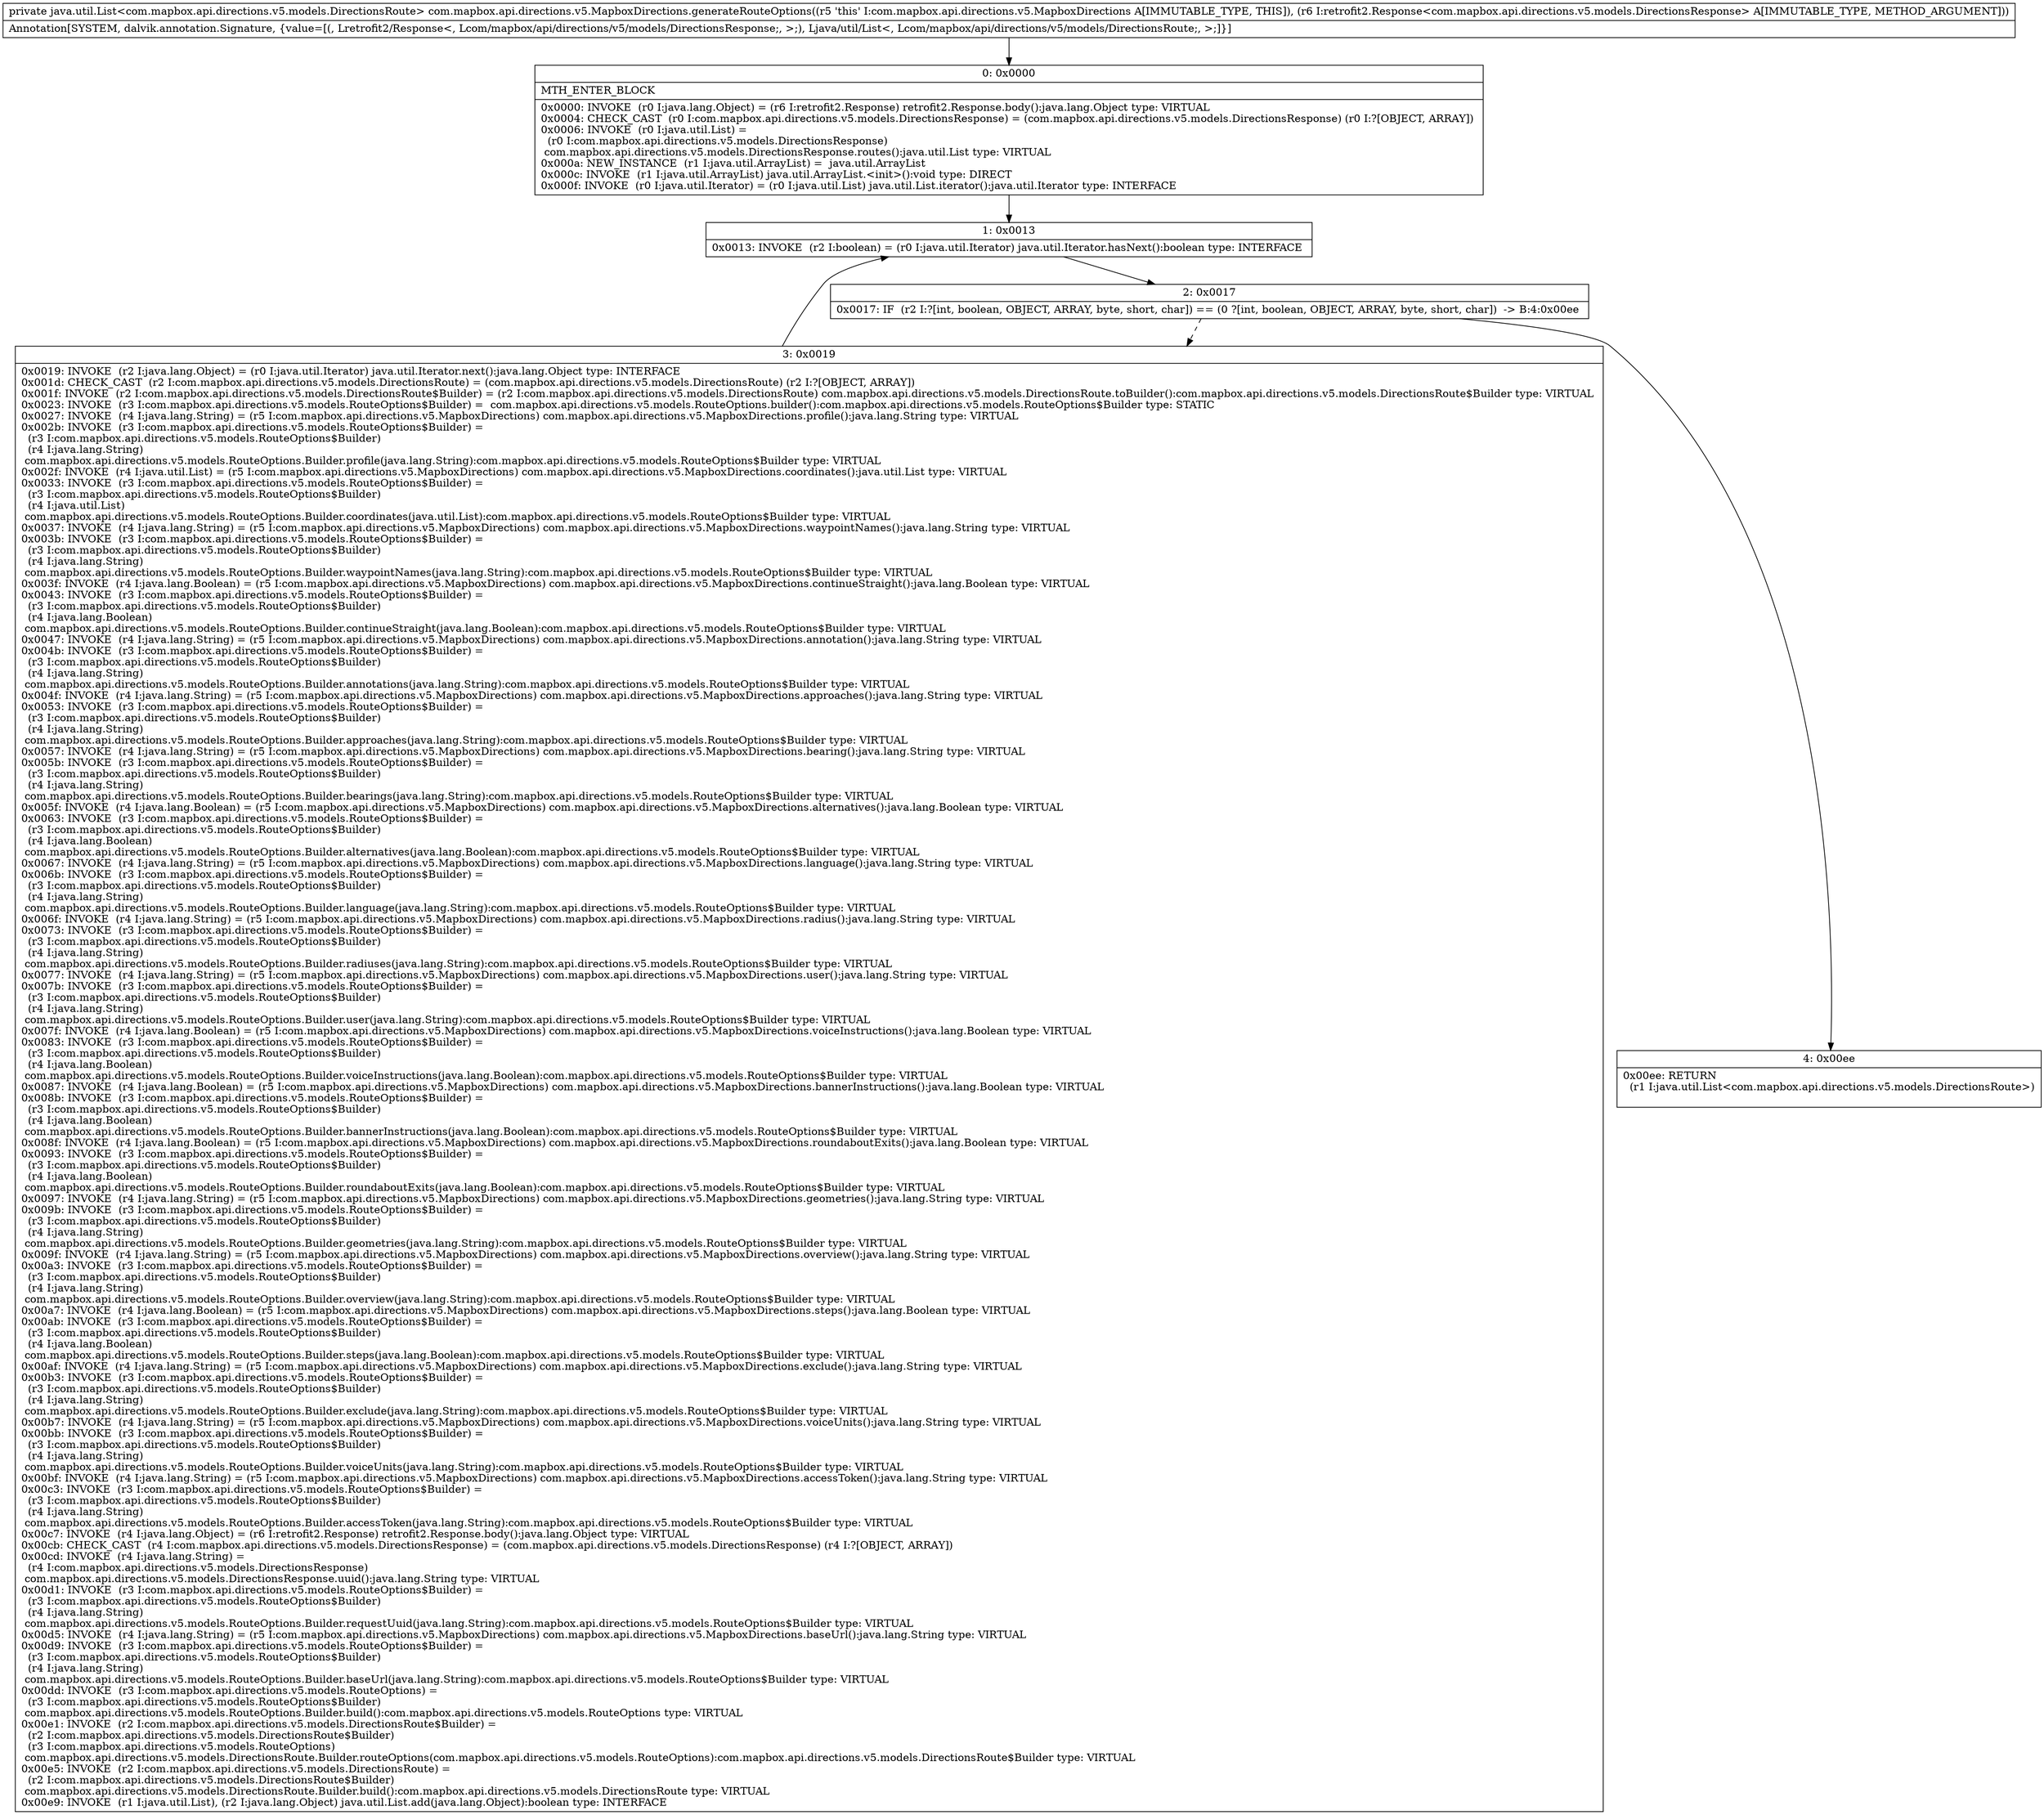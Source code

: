 digraph "CFG forcom.mapbox.api.directions.v5.MapboxDirections.generateRouteOptions(Lretrofit2\/Response;)Ljava\/util\/List;" {
Node_0 [shape=record,label="{0\:\ 0x0000|MTH_ENTER_BLOCK\l|0x0000: INVOKE  (r0 I:java.lang.Object) = (r6 I:retrofit2.Response) retrofit2.Response.body():java.lang.Object type: VIRTUAL \l0x0004: CHECK_CAST  (r0 I:com.mapbox.api.directions.v5.models.DirectionsResponse) = (com.mapbox.api.directions.v5.models.DirectionsResponse) (r0 I:?[OBJECT, ARRAY]) \l0x0006: INVOKE  (r0 I:java.util.List) = \l  (r0 I:com.mapbox.api.directions.v5.models.DirectionsResponse)\l com.mapbox.api.directions.v5.models.DirectionsResponse.routes():java.util.List type: VIRTUAL \l0x000a: NEW_INSTANCE  (r1 I:java.util.ArrayList) =  java.util.ArrayList \l0x000c: INVOKE  (r1 I:java.util.ArrayList) java.util.ArrayList.\<init\>():void type: DIRECT \l0x000f: INVOKE  (r0 I:java.util.Iterator) = (r0 I:java.util.List) java.util.List.iterator():java.util.Iterator type: INTERFACE \l}"];
Node_1 [shape=record,label="{1\:\ 0x0013|0x0013: INVOKE  (r2 I:boolean) = (r0 I:java.util.Iterator) java.util.Iterator.hasNext():boolean type: INTERFACE \l}"];
Node_2 [shape=record,label="{2\:\ 0x0017|0x0017: IF  (r2 I:?[int, boolean, OBJECT, ARRAY, byte, short, char]) == (0 ?[int, boolean, OBJECT, ARRAY, byte, short, char])  \-\> B:4:0x00ee \l}"];
Node_3 [shape=record,label="{3\:\ 0x0019|0x0019: INVOKE  (r2 I:java.lang.Object) = (r0 I:java.util.Iterator) java.util.Iterator.next():java.lang.Object type: INTERFACE \l0x001d: CHECK_CAST  (r2 I:com.mapbox.api.directions.v5.models.DirectionsRoute) = (com.mapbox.api.directions.v5.models.DirectionsRoute) (r2 I:?[OBJECT, ARRAY]) \l0x001f: INVOKE  (r2 I:com.mapbox.api.directions.v5.models.DirectionsRoute$Builder) = (r2 I:com.mapbox.api.directions.v5.models.DirectionsRoute) com.mapbox.api.directions.v5.models.DirectionsRoute.toBuilder():com.mapbox.api.directions.v5.models.DirectionsRoute$Builder type: VIRTUAL \l0x0023: INVOKE  (r3 I:com.mapbox.api.directions.v5.models.RouteOptions$Builder) =  com.mapbox.api.directions.v5.models.RouteOptions.builder():com.mapbox.api.directions.v5.models.RouteOptions$Builder type: STATIC \l0x0027: INVOKE  (r4 I:java.lang.String) = (r5 I:com.mapbox.api.directions.v5.MapboxDirections) com.mapbox.api.directions.v5.MapboxDirections.profile():java.lang.String type: VIRTUAL \l0x002b: INVOKE  (r3 I:com.mapbox.api.directions.v5.models.RouteOptions$Builder) = \l  (r3 I:com.mapbox.api.directions.v5.models.RouteOptions$Builder)\l  (r4 I:java.lang.String)\l com.mapbox.api.directions.v5.models.RouteOptions.Builder.profile(java.lang.String):com.mapbox.api.directions.v5.models.RouteOptions$Builder type: VIRTUAL \l0x002f: INVOKE  (r4 I:java.util.List) = (r5 I:com.mapbox.api.directions.v5.MapboxDirections) com.mapbox.api.directions.v5.MapboxDirections.coordinates():java.util.List type: VIRTUAL \l0x0033: INVOKE  (r3 I:com.mapbox.api.directions.v5.models.RouteOptions$Builder) = \l  (r3 I:com.mapbox.api.directions.v5.models.RouteOptions$Builder)\l  (r4 I:java.util.List)\l com.mapbox.api.directions.v5.models.RouteOptions.Builder.coordinates(java.util.List):com.mapbox.api.directions.v5.models.RouteOptions$Builder type: VIRTUAL \l0x0037: INVOKE  (r4 I:java.lang.String) = (r5 I:com.mapbox.api.directions.v5.MapboxDirections) com.mapbox.api.directions.v5.MapboxDirections.waypointNames():java.lang.String type: VIRTUAL \l0x003b: INVOKE  (r3 I:com.mapbox.api.directions.v5.models.RouteOptions$Builder) = \l  (r3 I:com.mapbox.api.directions.v5.models.RouteOptions$Builder)\l  (r4 I:java.lang.String)\l com.mapbox.api.directions.v5.models.RouteOptions.Builder.waypointNames(java.lang.String):com.mapbox.api.directions.v5.models.RouteOptions$Builder type: VIRTUAL \l0x003f: INVOKE  (r4 I:java.lang.Boolean) = (r5 I:com.mapbox.api.directions.v5.MapboxDirections) com.mapbox.api.directions.v5.MapboxDirections.continueStraight():java.lang.Boolean type: VIRTUAL \l0x0043: INVOKE  (r3 I:com.mapbox.api.directions.v5.models.RouteOptions$Builder) = \l  (r3 I:com.mapbox.api.directions.v5.models.RouteOptions$Builder)\l  (r4 I:java.lang.Boolean)\l com.mapbox.api.directions.v5.models.RouteOptions.Builder.continueStraight(java.lang.Boolean):com.mapbox.api.directions.v5.models.RouteOptions$Builder type: VIRTUAL \l0x0047: INVOKE  (r4 I:java.lang.String) = (r5 I:com.mapbox.api.directions.v5.MapboxDirections) com.mapbox.api.directions.v5.MapboxDirections.annotation():java.lang.String type: VIRTUAL \l0x004b: INVOKE  (r3 I:com.mapbox.api.directions.v5.models.RouteOptions$Builder) = \l  (r3 I:com.mapbox.api.directions.v5.models.RouteOptions$Builder)\l  (r4 I:java.lang.String)\l com.mapbox.api.directions.v5.models.RouteOptions.Builder.annotations(java.lang.String):com.mapbox.api.directions.v5.models.RouteOptions$Builder type: VIRTUAL \l0x004f: INVOKE  (r4 I:java.lang.String) = (r5 I:com.mapbox.api.directions.v5.MapboxDirections) com.mapbox.api.directions.v5.MapboxDirections.approaches():java.lang.String type: VIRTUAL \l0x0053: INVOKE  (r3 I:com.mapbox.api.directions.v5.models.RouteOptions$Builder) = \l  (r3 I:com.mapbox.api.directions.v5.models.RouteOptions$Builder)\l  (r4 I:java.lang.String)\l com.mapbox.api.directions.v5.models.RouteOptions.Builder.approaches(java.lang.String):com.mapbox.api.directions.v5.models.RouteOptions$Builder type: VIRTUAL \l0x0057: INVOKE  (r4 I:java.lang.String) = (r5 I:com.mapbox.api.directions.v5.MapboxDirections) com.mapbox.api.directions.v5.MapboxDirections.bearing():java.lang.String type: VIRTUAL \l0x005b: INVOKE  (r3 I:com.mapbox.api.directions.v5.models.RouteOptions$Builder) = \l  (r3 I:com.mapbox.api.directions.v5.models.RouteOptions$Builder)\l  (r4 I:java.lang.String)\l com.mapbox.api.directions.v5.models.RouteOptions.Builder.bearings(java.lang.String):com.mapbox.api.directions.v5.models.RouteOptions$Builder type: VIRTUAL \l0x005f: INVOKE  (r4 I:java.lang.Boolean) = (r5 I:com.mapbox.api.directions.v5.MapboxDirections) com.mapbox.api.directions.v5.MapboxDirections.alternatives():java.lang.Boolean type: VIRTUAL \l0x0063: INVOKE  (r3 I:com.mapbox.api.directions.v5.models.RouteOptions$Builder) = \l  (r3 I:com.mapbox.api.directions.v5.models.RouteOptions$Builder)\l  (r4 I:java.lang.Boolean)\l com.mapbox.api.directions.v5.models.RouteOptions.Builder.alternatives(java.lang.Boolean):com.mapbox.api.directions.v5.models.RouteOptions$Builder type: VIRTUAL \l0x0067: INVOKE  (r4 I:java.lang.String) = (r5 I:com.mapbox.api.directions.v5.MapboxDirections) com.mapbox.api.directions.v5.MapboxDirections.language():java.lang.String type: VIRTUAL \l0x006b: INVOKE  (r3 I:com.mapbox.api.directions.v5.models.RouteOptions$Builder) = \l  (r3 I:com.mapbox.api.directions.v5.models.RouteOptions$Builder)\l  (r4 I:java.lang.String)\l com.mapbox.api.directions.v5.models.RouteOptions.Builder.language(java.lang.String):com.mapbox.api.directions.v5.models.RouteOptions$Builder type: VIRTUAL \l0x006f: INVOKE  (r4 I:java.lang.String) = (r5 I:com.mapbox.api.directions.v5.MapboxDirections) com.mapbox.api.directions.v5.MapboxDirections.radius():java.lang.String type: VIRTUAL \l0x0073: INVOKE  (r3 I:com.mapbox.api.directions.v5.models.RouteOptions$Builder) = \l  (r3 I:com.mapbox.api.directions.v5.models.RouteOptions$Builder)\l  (r4 I:java.lang.String)\l com.mapbox.api.directions.v5.models.RouteOptions.Builder.radiuses(java.lang.String):com.mapbox.api.directions.v5.models.RouteOptions$Builder type: VIRTUAL \l0x0077: INVOKE  (r4 I:java.lang.String) = (r5 I:com.mapbox.api.directions.v5.MapboxDirections) com.mapbox.api.directions.v5.MapboxDirections.user():java.lang.String type: VIRTUAL \l0x007b: INVOKE  (r3 I:com.mapbox.api.directions.v5.models.RouteOptions$Builder) = \l  (r3 I:com.mapbox.api.directions.v5.models.RouteOptions$Builder)\l  (r4 I:java.lang.String)\l com.mapbox.api.directions.v5.models.RouteOptions.Builder.user(java.lang.String):com.mapbox.api.directions.v5.models.RouteOptions$Builder type: VIRTUAL \l0x007f: INVOKE  (r4 I:java.lang.Boolean) = (r5 I:com.mapbox.api.directions.v5.MapboxDirections) com.mapbox.api.directions.v5.MapboxDirections.voiceInstructions():java.lang.Boolean type: VIRTUAL \l0x0083: INVOKE  (r3 I:com.mapbox.api.directions.v5.models.RouteOptions$Builder) = \l  (r3 I:com.mapbox.api.directions.v5.models.RouteOptions$Builder)\l  (r4 I:java.lang.Boolean)\l com.mapbox.api.directions.v5.models.RouteOptions.Builder.voiceInstructions(java.lang.Boolean):com.mapbox.api.directions.v5.models.RouteOptions$Builder type: VIRTUAL \l0x0087: INVOKE  (r4 I:java.lang.Boolean) = (r5 I:com.mapbox.api.directions.v5.MapboxDirections) com.mapbox.api.directions.v5.MapboxDirections.bannerInstructions():java.lang.Boolean type: VIRTUAL \l0x008b: INVOKE  (r3 I:com.mapbox.api.directions.v5.models.RouteOptions$Builder) = \l  (r3 I:com.mapbox.api.directions.v5.models.RouteOptions$Builder)\l  (r4 I:java.lang.Boolean)\l com.mapbox.api.directions.v5.models.RouteOptions.Builder.bannerInstructions(java.lang.Boolean):com.mapbox.api.directions.v5.models.RouteOptions$Builder type: VIRTUAL \l0x008f: INVOKE  (r4 I:java.lang.Boolean) = (r5 I:com.mapbox.api.directions.v5.MapboxDirections) com.mapbox.api.directions.v5.MapboxDirections.roundaboutExits():java.lang.Boolean type: VIRTUAL \l0x0093: INVOKE  (r3 I:com.mapbox.api.directions.v5.models.RouteOptions$Builder) = \l  (r3 I:com.mapbox.api.directions.v5.models.RouteOptions$Builder)\l  (r4 I:java.lang.Boolean)\l com.mapbox.api.directions.v5.models.RouteOptions.Builder.roundaboutExits(java.lang.Boolean):com.mapbox.api.directions.v5.models.RouteOptions$Builder type: VIRTUAL \l0x0097: INVOKE  (r4 I:java.lang.String) = (r5 I:com.mapbox.api.directions.v5.MapboxDirections) com.mapbox.api.directions.v5.MapboxDirections.geometries():java.lang.String type: VIRTUAL \l0x009b: INVOKE  (r3 I:com.mapbox.api.directions.v5.models.RouteOptions$Builder) = \l  (r3 I:com.mapbox.api.directions.v5.models.RouteOptions$Builder)\l  (r4 I:java.lang.String)\l com.mapbox.api.directions.v5.models.RouteOptions.Builder.geometries(java.lang.String):com.mapbox.api.directions.v5.models.RouteOptions$Builder type: VIRTUAL \l0x009f: INVOKE  (r4 I:java.lang.String) = (r5 I:com.mapbox.api.directions.v5.MapboxDirections) com.mapbox.api.directions.v5.MapboxDirections.overview():java.lang.String type: VIRTUAL \l0x00a3: INVOKE  (r3 I:com.mapbox.api.directions.v5.models.RouteOptions$Builder) = \l  (r3 I:com.mapbox.api.directions.v5.models.RouteOptions$Builder)\l  (r4 I:java.lang.String)\l com.mapbox.api.directions.v5.models.RouteOptions.Builder.overview(java.lang.String):com.mapbox.api.directions.v5.models.RouteOptions$Builder type: VIRTUAL \l0x00a7: INVOKE  (r4 I:java.lang.Boolean) = (r5 I:com.mapbox.api.directions.v5.MapboxDirections) com.mapbox.api.directions.v5.MapboxDirections.steps():java.lang.Boolean type: VIRTUAL \l0x00ab: INVOKE  (r3 I:com.mapbox.api.directions.v5.models.RouteOptions$Builder) = \l  (r3 I:com.mapbox.api.directions.v5.models.RouteOptions$Builder)\l  (r4 I:java.lang.Boolean)\l com.mapbox.api.directions.v5.models.RouteOptions.Builder.steps(java.lang.Boolean):com.mapbox.api.directions.v5.models.RouteOptions$Builder type: VIRTUAL \l0x00af: INVOKE  (r4 I:java.lang.String) = (r5 I:com.mapbox.api.directions.v5.MapboxDirections) com.mapbox.api.directions.v5.MapboxDirections.exclude():java.lang.String type: VIRTUAL \l0x00b3: INVOKE  (r3 I:com.mapbox.api.directions.v5.models.RouteOptions$Builder) = \l  (r3 I:com.mapbox.api.directions.v5.models.RouteOptions$Builder)\l  (r4 I:java.lang.String)\l com.mapbox.api.directions.v5.models.RouteOptions.Builder.exclude(java.lang.String):com.mapbox.api.directions.v5.models.RouteOptions$Builder type: VIRTUAL \l0x00b7: INVOKE  (r4 I:java.lang.String) = (r5 I:com.mapbox.api.directions.v5.MapboxDirections) com.mapbox.api.directions.v5.MapboxDirections.voiceUnits():java.lang.String type: VIRTUAL \l0x00bb: INVOKE  (r3 I:com.mapbox.api.directions.v5.models.RouteOptions$Builder) = \l  (r3 I:com.mapbox.api.directions.v5.models.RouteOptions$Builder)\l  (r4 I:java.lang.String)\l com.mapbox.api.directions.v5.models.RouteOptions.Builder.voiceUnits(java.lang.String):com.mapbox.api.directions.v5.models.RouteOptions$Builder type: VIRTUAL \l0x00bf: INVOKE  (r4 I:java.lang.String) = (r5 I:com.mapbox.api.directions.v5.MapboxDirections) com.mapbox.api.directions.v5.MapboxDirections.accessToken():java.lang.String type: VIRTUAL \l0x00c3: INVOKE  (r3 I:com.mapbox.api.directions.v5.models.RouteOptions$Builder) = \l  (r3 I:com.mapbox.api.directions.v5.models.RouteOptions$Builder)\l  (r4 I:java.lang.String)\l com.mapbox.api.directions.v5.models.RouteOptions.Builder.accessToken(java.lang.String):com.mapbox.api.directions.v5.models.RouteOptions$Builder type: VIRTUAL \l0x00c7: INVOKE  (r4 I:java.lang.Object) = (r6 I:retrofit2.Response) retrofit2.Response.body():java.lang.Object type: VIRTUAL \l0x00cb: CHECK_CAST  (r4 I:com.mapbox.api.directions.v5.models.DirectionsResponse) = (com.mapbox.api.directions.v5.models.DirectionsResponse) (r4 I:?[OBJECT, ARRAY]) \l0x00cd: INVOKE  (r4 I:java.lang.String) = \l  (r4 I:com.mapbox.api.directions.v5.models.DirectionsResponse)\l com.mapbox.api.directions.v5.models.DirectionsResponse.uuid():java.lang.String type: VIRTUAL \l0x00d1: INVOKE  (r3 I:com.mapbox.api.directions.v5.models.RouteOptions$Builder) = \l  (r3 I:com.mapbox.api.directions.v5.models.RouteOptions$Builder)\l  (r4 I:java.lang.String)\l com.mapbox.api.directions.v5.models.RouteOptions.Builder.requestUuid(java.lang.String):com.mapbox.api.directions.v5.models.RouteOptions$Builder type: VIRTUAL \l0x00d5: INVOKE  (r4 I:java.lang.String) = (r5 I:com.mapbox.api.directions.v5.MapboxDirections) com.mapbox.api.directions.v5.MapboxDirections.baseUrl():java.lang.String type: VIRTUAL \l0x00d9: INVOKE  (r3 I:com.mapbox.api.directions.v5.models.RouteOptions$Builder) = \l  (r3 I:com.mapbox.api.directions.v5.models.RouteOptions$Builder)\l  (r4 I:java.lang.String)\l com.mapbox.api.directions.v5.models.RouteOptions.Builder.baseUrl(java.lang.String):com.mapbox.api.directions.v5.models.RouteOptions$Builder type: VIRTUAL \l0x00dd: INVOKE  (r3 I:com.mapbox.api.directions.v5.models.RouteOptions) = \l  (r3 I:com.mapbox.api.directions.v5.models.RouteOptions$Builder)\l com.mapbox.api.directions.v5.models.RouteOptions.Builder.build():com.mapbox.api.directions.v5.models.RouteOptions type: VIRTUAL \l0x00e1: INVOKE  (r2 I:com.mapbox.api.directions.v5.models.DirectionsRoute$Builder) = \l  (r2 I:com.mapbox.api.directions.v5.models.DirectionsRoute$Builder)\l  (r3 I:com.mapbox.api.directions.v5.models.RouteOptions)\l com.mapbox.api.directions.v5.models.DirectionsRoute.Builder.routeOptions(com.mapbox.api.directions.v5.models.RouteOptions):com.mapbox.api.directions.v5.models.DirectionsRoute$Builder type: VIRTUAL \l0x00e5: INVOKE  (r2 I:com.mapbox.api.directions.v5.models.DirectionsRoute) = \l  (r2 I:com.mapbox.api.directions.v5.models.DirectionsRoute$Builder)\l com.mapbox.api.directions.v5.models.DirectionsRoute.Builder.build():com.mapbox.api.directions.v5.models.DirectionsRoute type: VIRTUAL \l0x00e9: INVOKE  (r1 I:java.util.List), (r2 I:java.lang.Object) java.util.List.add(java.lang.Object):boolean type: INTERFACE \l}"];
Node_4 [shape=record,label="{4\:\ 0x00ee|0x00ee: RETURN  \l  (r1 I:java.util.List\<com.mapbox.api.directions.v5.models.DirectionsRoute\>)\l \l}"];
MethodNode[shape=record,label="{private java.util.List\<com.mapbox.api.directions.v5.models.DirectionsRoute\> com.mapbox.api.directions.v5.MapboxDirections.generateRouteOptions((r5 'this' I:com.mapbox.api.directions.v5.MapboxDirections A[IMMUTABLE_TYPE, THIS]), (r6 I:retrofit2.Response\<com.mapbox.api.directions.v5.models.DirectionsResponse\> A[IMMUTABLE_TYPE, METHOD_ARGUMENT]))  | Annotation[SYSTEM, dalvik.annotation.Signature, \{value=[(, Lretrofit2\/Response\<, Lcom\/mapbox\/api\/directions\/v5\/models\/DirectionsResponse;, \>;), Ljava\/util\/List\<, Lcom\/mapbox\/api\/directions\/v5\/models\/DirectionsRoute;, \>;]\}]\l}"];
MethodNode -> Node_0;
Node_0 -> Node_1;
Node_1 -> Node_2;
Node_2 -> Node_3[style=dashed];
Node_2 -> Node_4;
Node_3 -> Node_1;
}


